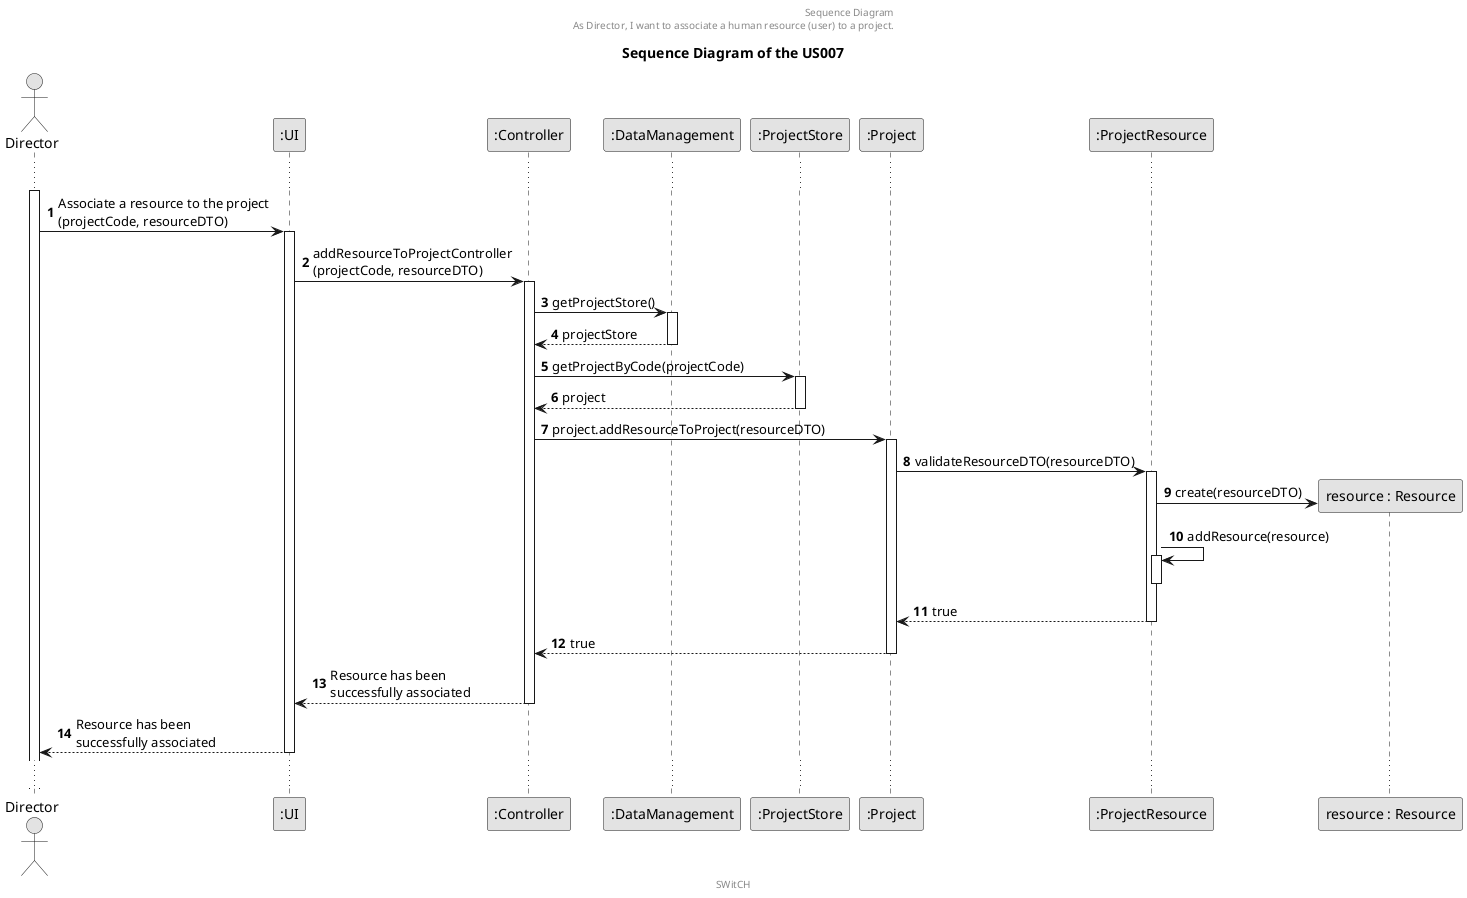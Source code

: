 @startuml
'https://plantuml.com/sequence-diagram

skinparam monochrome true

title Sequence Diagram of the US007
center header
Sequence Diagram
As Director, I want to associate a human resource (user) to a project.
endheader
center footer SWitCH

autoactivate on
autonumber

actor "Director" as User
participant ":UI" as UI
participant ":Controller" as C
participant ":DataManagement" as DM
participant ":ProjectStore" as PS
participant ":Project" as P
participant ":ProjectResource" as PR
'participant ":ResourceMapper" as RMAP
participant "resource : Resource" as R

activate User

...
User -> UI: Associate a resource to the project \n(projectCode, resourceDTO)
UI -> C: addResourceToProjectController\n(projectCode, resourceDTO)
C -> DM: getProjectStore()
C <-- DM: projectStore
C -> PS: getProjectByCode(projectCode)
C <-- PS: project
C -> P: project.addResourceToProject(resourceDTO)

P -> PR: validateResourceDTO(resourceDTO)

PR -> R**: create(resourceDTO)
PR -> PR: addResource(resource)
deactivate PR
P <--- PR: true
C <--- P: true
deactivate P
UI <-- C: Resource has been \nsuccessfully associated
deactivate P
User <-- UI: Resource has been \nsuccessfully associated

...

@enduml